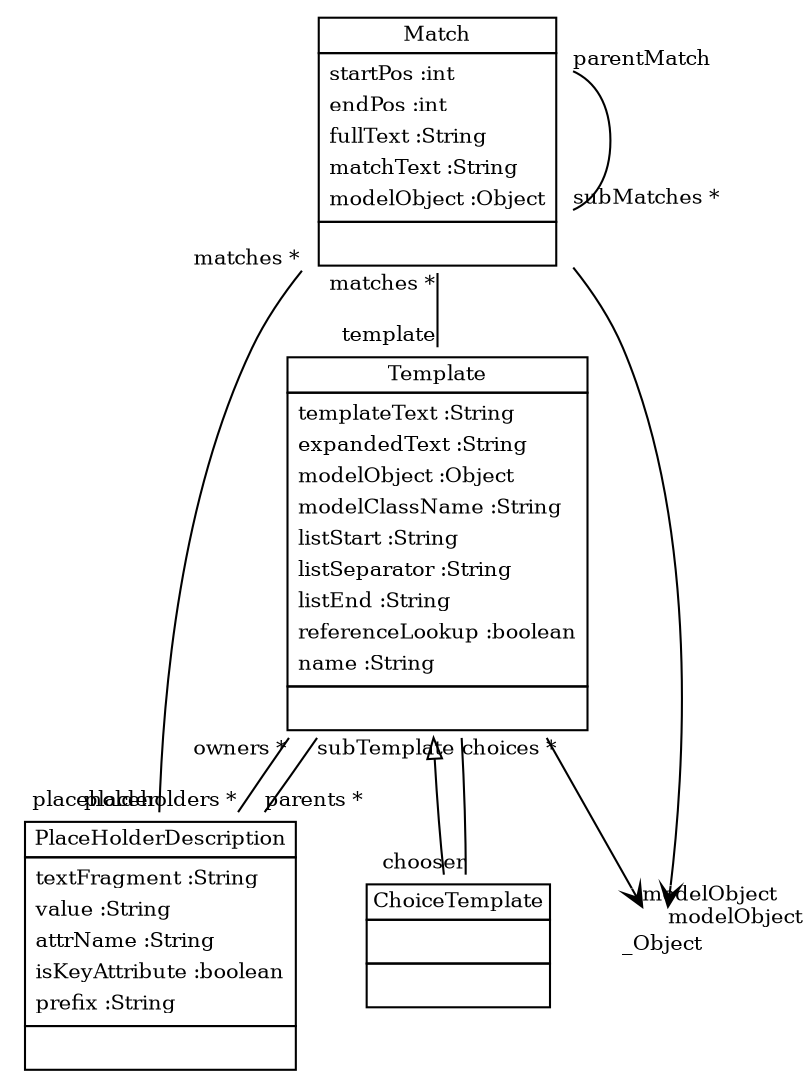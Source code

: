 
 digraph ClassDiagram {
    node [shape = none, fontsize = 10]; 
    edge [fontsize = 10];
    
    
    _Template [label=<<table border='0' cellborder='1' cellspacing='0'> <tr> <td HREF="../test/org/sdmlib/models/transformations/Template.java">Template</td> </tr> <tr><td><table border='0' cellborder='0' cellspacing='0'> <tr><td align='left'>templateText :String</td></tr> <tr><td align='left'>expandedText :String</td></tr> <tr><td align='left'>modelObject :Object</td></tr> <tr><td align='left'>modelClassName :String</td></tr> <tr><td align='left'>listStart :String</td></tr> <tr><td align='left'>listSeparator :String</td></tr> <tr><td align='left'>listEnd :String</td></tr> <tr><td align='left'>referenceLookup :boolean</td></tr> <tr><td align='left'>name :String</td></tr>  </table></td></tr> <tr><td><table border='0' cellborder='0' cellspacing='0'> <tr><td> </td></tr> </table></td></tr> </table>>];
    _PlaceHolderDescription [label=<<table border='0' cellborder='1' cellspacing='0'> <tr> <td HREF="../test/org/sdmlib/models/transformations/PlaceHolderDescription.java">PlaceHolderDescription</td> </tr> <tr><td><table border='0' cellborder='0' cellspacing='0'> <tr><td align='left'>textFragment :String</td></tr> <tr><td align='left'>value :String</td></tr> <tr><td align='left'>attrName :String</td></tr> <tr><td align='left'>isKeyAttribute :boolean</td></tr> <tr><td align='left'>prefix :String</td></tr>  </table></td></tr> <tr><td><table border='0' cellborder='0' cellspacing='0'> <tr><td> </td></tr> </table></td></tr> </table>>];
    _ChoiceTemplate [label=<<table border='0' cellborder='1' cellspacing='0'> <tr> <td HREF="../test/org/sdmlib/models/transformations/ChoiceTemplate.java">ChoiceTemplate</td> </tr> <tr><td><table border='0' cellborder='0' cellspacing='0'> <tr><td> </td></tr> </table></td></tr> <tr><td><table border='0' cellborder='0' cellspacing='0'> <tr><td> </td></tr> </table></td></tr> </table>>];
    _Match [label=<<table border='0' cellborder='1' cellspacing='0'> <tr> <td HREF="../test/org/sdmlib/models/transformations/Match.java">Match</td> </tr> <tr><td><table border='0' cellborder='0' cellspacing='0'> <tr><td align='left'>startPos :int</td></tr> <tr><td align='left'>endPos :int</td></tr> <tr><td align='left'>fullText :String</td></tr> <tr><td align='left'>matchText :String</td></tr> <tr><td align='left'>modelObject :Object</td></tr>  </table></td></tr> <tr><td><table border='0' cellborder='0' cellspacing='0'> <tr><td> </td></tr> </table></td></tr> </table>>];
    
    
    
    _Template ->  _ChoiceTemplate [dir = "back" arrowtail = "empty"];
    _Template -> _PlaceHolderDescription [headlabel = "placeholders *" taillabel = "owners *" arrowhead = "none" ];
    _ChoiceTemplate -> _Template [headlabel = "choices *" taillabel = "chooser" arrowhead = "none" ];
    _Match -> _Template [headlabel = "template" taillabel = "matches *" arrowhead = "none" ];
    _Match -> _PlaceHolderDescription [headlabel = "placeholder" taillabel = "matches *" arrowhead = "none" ];
    _Match -> _Match [headlabel = "subMatches *" taillabel = "parentMatch" arrowhead = "none" ];
    _PlaceHolderDescription -> _Template [headlabel = "subTemplate" taillabel = "parents *" arrowhead = "none" ];
    _Template -> _Object [headlabel = "modelObject" taillabel = "" arrowhead = "vee" ];
    _Match -> _Object [headlabel = "modelObject" taillabel = "" arrowhead = "vee" ];
}
